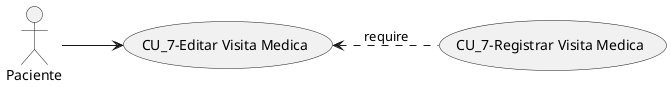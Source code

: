 @startuml
left to right direction

 actor Paciente
  Paciente --> (CU_7-Editar Visita Medica)  

    (CU_7-Editar Visita Medica) <-down. (CU_7-Registrar Visita Medica) : require

@enduml